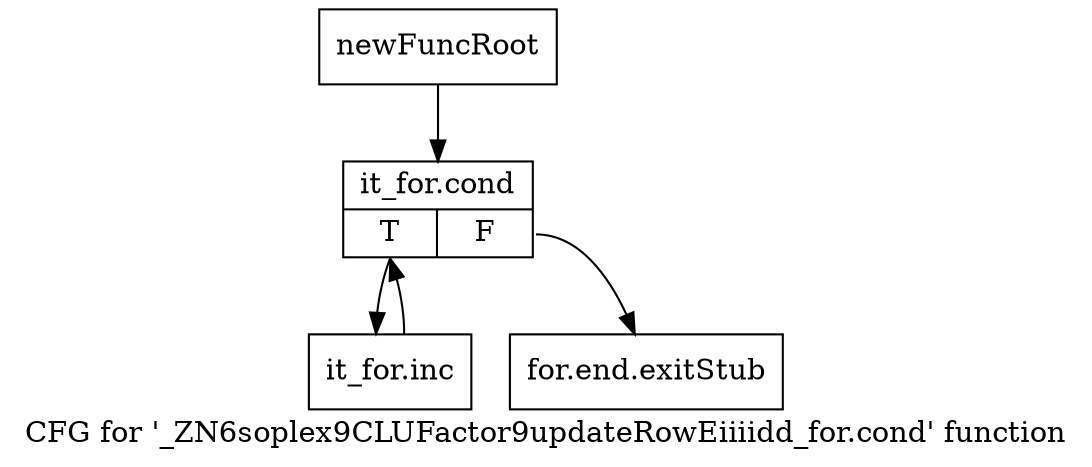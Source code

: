 digraph "CFG for '_ZN6soplex9CLUFactor9updateRowEiiiidd_for.cond' function" {
	label="CFG for '_ZN6soplex9CLUFactor9updateRowEiiiidd_for.cond' function";

	Node0x2c63470 [shape=record,label="{newFuncRoot}"];
	Node0x2c63470 -> Node0x2c63510;
	Node0x2c634c0 [shape=record,label="{for.end.exitStub}"];
	Node0x2c63510 [shape=record,label="{it_for.cond|{<s0>T|<s1>F}}"];
	Node0x2c63510:s0 -> Node0x2c63560;
	Node0x2c63510:s1 -> Node0x2c634c0;
	Node0x2c63560 [shape=record,label="{it_for.inc}"];
	Node0x2c63560 -> Node0x2c63510;
}
